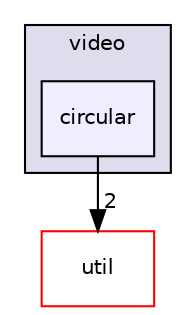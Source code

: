 digraph "include/multiscale/video/circular" {
  compound=true
  node [ fontsize="10", fontname="Helvetica"];
  edge [ labelfontsize="10", labelfontname="Helvetica"];
  subgraph clusterdir_42064059602c6fa33b8ba885198a4a6b {
    graph [ bgcolor="#ddddee", pencolor="black", label="video" fontname="Helvetica", fontsize="10", URL="dir_42064059602c6fa33b8ba885198a4a6b.html"]
  dir_8fdce005bc57a4ee2e526eacad0b3585 [shape=box, label="circular", style="filled", fillcolor="#eeeeff", pencolor="black", URL="dir_8fdce005bc57a4ee2e526eacad0b3585.html"];
  }
  dir_ff09e8904545ab63e1f07803423f5513 [shape=box label="util" fillcolor="white" style="filled" color="red" URL="dir_ff09e8904545ab63e1f07803423f5513.html"];
  dir_8fdce005bc57a4ee2e526eacad0b3585->dir_ff09e8904545ab63e1f07803423f5513 [headlabel="2", labeldistance=1.5 headhref="dir_000008_000005.html"];
}
